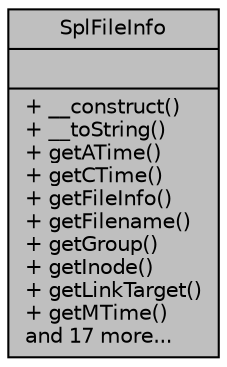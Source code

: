 digraph "SplFileInfo"
{
  edge [fontname="Helvetica",fontsize="10",labelfontname="Helvetica",labelfontsize="10"];
  node [fontname="Helvetica",fontsize="10",shape=record];
  Node1 [label="{SplFileInfo\n||+ __construct()\l+ __toString()\l+ getATime()\l+ getCTime()\l+ getFileInfo()\l+ getFilename()\l+ getGroup()\l+ getInode()\l+ getLinkTarget()\l+ getMTime()\land 17 more...\l}",height=0.2,width=0.4,color="black", fillcolor="grey75", style="filled" fontcolor="black"];
}
